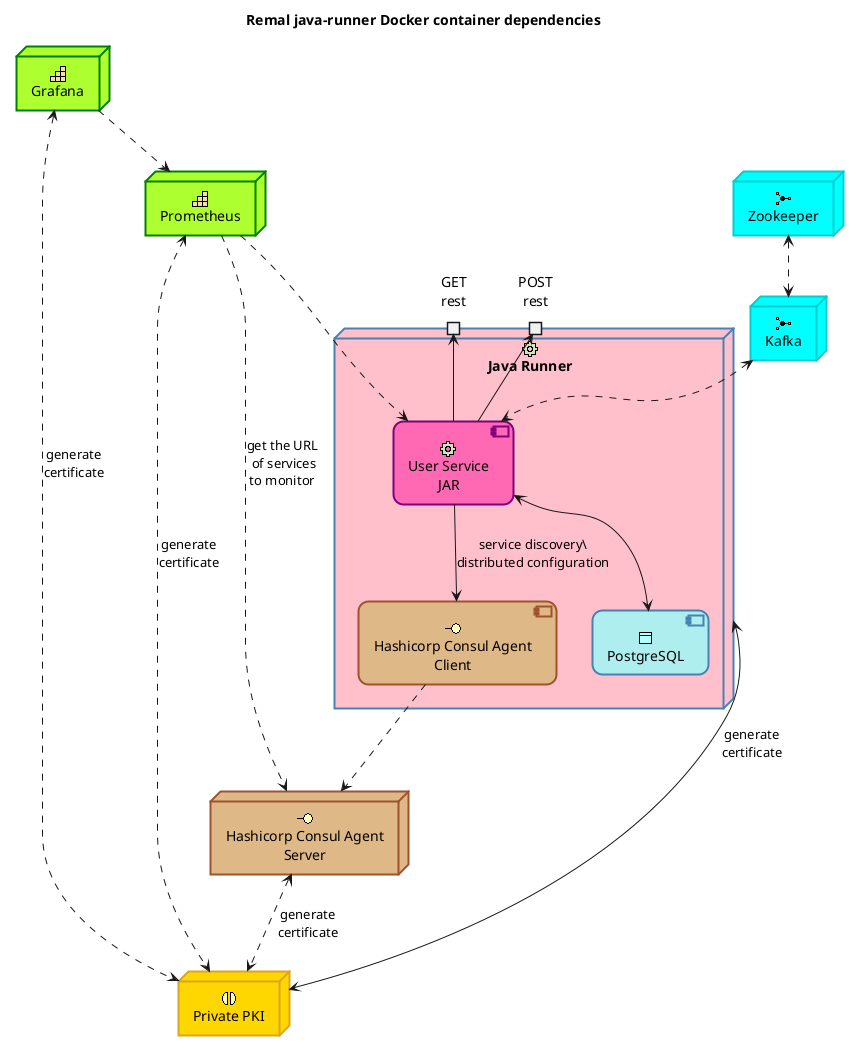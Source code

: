 ' ******************************************************************************
' UML PlantUML diagram that shows the java-runner Remal Docker container
' dependencies.
'
' Since:  March 2024
' Author: Arnold Somogyi <arnold.somogyi@gmail.com>
'
' Copyright (c) 2020-2025 Remal Software and Arnold Somogyi All rights reserved
' ******************************************************************************
@startuml

<style>
  .STYLE_KV_STORE {
    RoundCorner 20
    LineThickness 2
    LineColor Sienna
    BackgroundColor BurlyWood
  }
  .STYLE_PKI {
    RoundCorner 20
    LineThickness 2
    LineColor GoldenRod
    BackgroundColor Gold
  }
  .STYLE_DB {
    RoundCorner 20
    LineThickness 2
    LineColor SteelBlue
    BackgroundColor PaleTurquoise
  }
  .STYLE_APP {
    RoundCorner 20
    LineThickness 2
    LineColor Purple
    BackgroundColor HotPink
  }
  .STYLE_APP_CONTAINER {
    RoundCorner 20
    LineThickness 2
    LineColor SteelBlue
    BackgroundColor Pink
  }
  .STYLE_MONITOR {
    RoundCorner 20
    LineThickness 2
    LineColor Green
    BackgroundColor GreenYellow
  }
  .STYLE_MESSAGING {
    RoundCorner 20
    LineThickness 2
    LineColor DarkTurquoise
    BackgroundColor Aqua
  }
</style>

skinparam defaultTextAlignment center
title **Remal java-runner Docker container dependencies**

sprite $PKI           jar:archimate/business-interaction
sprite $KV_STORE      jar:archimate/business-interface
sprite $DB            jar:archimate/application-data-object
sprite $APP           jar:archimate/physical-equipment
sprite $APP_CONTAINER jar:archimate/physical-equipment
sprite $MONITOR       jar:archimate/strategy-capability
sprite $MESSAGING     jar:archimate/junction


node          "Java Runner"                    as java_runner     <<$APP_CONTAINER>> <<STYLE_APP_CONTAINER>> {
   component  "User Service\nJAR"              as rest_service    <<$APP>>           <<STYLE_APP>>
   component  "Hashicorp Consul Agent\nClient" as consul_client   <<$KV_STORE>>      <<STYLE_KV_STORE>>
   component  "PostgreSQL"                     as postgresql      <<$DB>>            <<STYLE_DB>>
   portin     "GET\nrest"                      as rest_service_i1
   portin     "POST\nrest"                     as rest_service_i2
}
node          "Prometheus"                     as prometheus      <<$MONITOR>>       <<STYLE_MONITOR>>
node          "Grafana"                        as grafana          <<$MONITOR>>       <<STYLE_MONITOR>>
node          "Private PKI"                    as pki             <<$PKI>>           <<STYLE_PKI>>
node          "Hashicorp Consul Agent\nServer" as consul_server   <<$KV_STORE>>      <<STYLE_KV_STORE>>
node          "Zookeeper"                      as zookeeper       <<$MESSAGING>>     <<STYLE_MESSAGING>>
node          "Kafka"                          as kafka           <<$MESSAGING>>     <<STYLE_MESSAGING>>


consul_server    <..> pki             : generate\ncertificate
java_runner      <--> pki             : generate\ncertificate
prometheus       <..> pki             : generate\ncertificate
grafana          <..> pki             : generate\ncertificate
   consul_client  ..> consul_server
   rest_service  <--> postgresql
   rest_service   --> consul_client   : service discovery\\\ndistributed configuration
   rest_service   --> rest_service_i1
   rest_service   --> rest_service_i2
prometheus       ...> rest_service
grafana           ..> prometheus
prometheus        ..> consul_server   : get the URL\n of services\nto monitor
zookeeper       <..>  kafka
kafka           <..>  rest_service
@enduml
